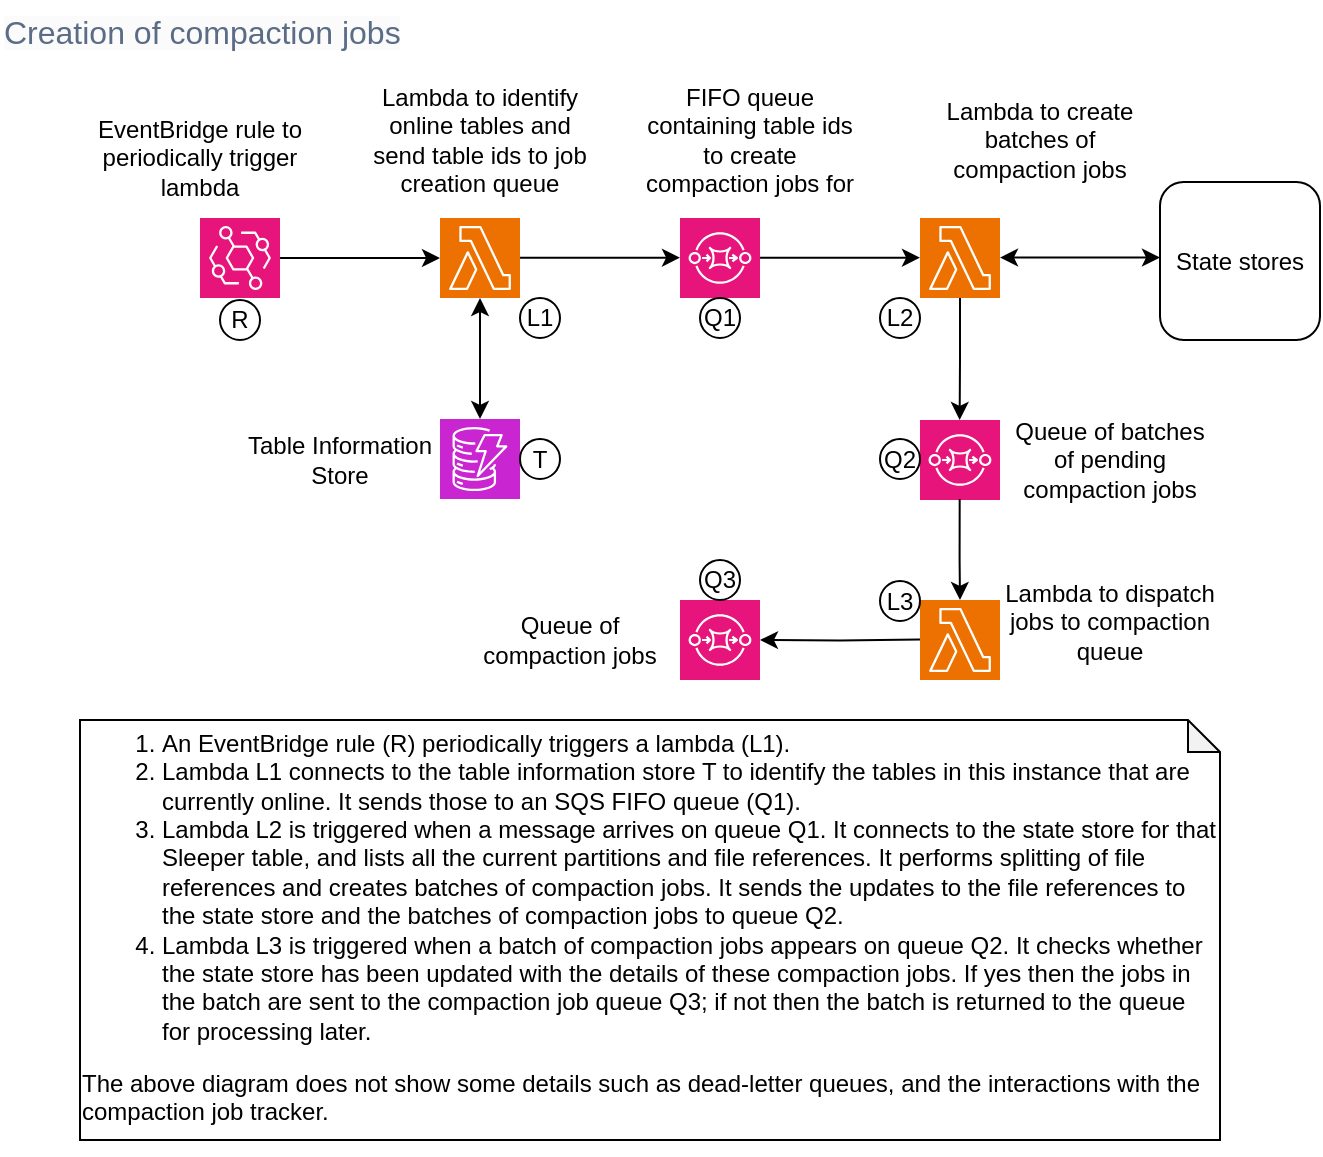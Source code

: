 <mxfile version="26.1.1">
  <diagram name="Page-1" id="bR9HOR6jf02DX5lBVoME">
    <mxGraphModel dx="2074" dy="1196" grid="1" gridSize="10" guides="1" tooltips="1" connect="1" arrows="1" fold="1" page="1" pageScale="1" pageWidth="1169" pageHeight="827" math="0" shadow="0">
      <root>
        <mxCell id="0" />
        <mxCell id="1" parent="0" />
        <mxCell id="IyrwF_sSJSI5K8-rsG6f-1" value="" style="sketch=0;points=[[0,0,0],[0.25,0,0],[0.5,0,0],[0.75,0,0],[1,0,0],[0,1,0],[0.25,1,0],[0.5,1,0],[0.75,1,0],[1,1,0],[0,0.25,0],[0,0.5,0],[0,0.75,0],[1,0.25,0],[1,0.5,0],[1,0.75,0]];outlineConnect=0;fontColor=#232F3E;fillColor=#ED7100;strokeColor=#ffffff;dashed=0;verticalLabelPosition=bottom;verticalAlign=top;align=center;html=1;fontSize=12;fontStyle=0;aspect=fixed;shape=mxgraph.aws4.resourceIcon;resIcon=mxgraph.aws4.lambda;" parent="1" vertex="1">
          <mxGeometry x="360" y="329" width="40" height="40" as="geometry" />
        </mxCell>
        <mxCell id="IyrwF_sSJSI5K8-rsG6f-4" value="" style="sketch=0;points=[[0,0,0],[0.25,0,0],[0.5,0,0],[0.75,0,0],[1,0,0],[0,1,0],[0.25,1,0],[0.5,1,0],[0.75,1,0],[1,1,0],[0,0.25,0],[0,0.5,0],[0,0.75,0],[1,0.25,0],[1,0.5,0],[1,0.75,0]];outlineConnect=0;fontColor=#232F3E;fillColor=#C925D1;strokeColor=#ffffff;dashed=0;verticalLabelPosition=bottom;verticalAlign=top;align=center;html=1;fontSize=12;fontStyle=0;aspect=fixed;shape=mxgraph.aws4.resourceIcon;resIcon=mxgraph.aws4.dynamodb;" parent="1" vertex="1">
          <mxGeometry x="360" y="429.5" width="40" height="40" as="geometry" />
        </mxCell>
        <mxCell id="g8x8Qy_UaAUrV20m9tOx-10" style="edgeStyle=orthogonalEdgeStyle;rounded=0;orthogonalLoop=1;jettySize=auto;html=1;" parent="1" source="IyrwF_sSJSI5K8-rsG6f-9" target="IyrwF_sSJSI5K8-rsG6f-1" edge="1">
          <mxGeometry relative="1" as="geometry" />
        </mxCell>
        <mxCell id="IyrwF_sSJSI5K8-rsG6f-9" value="" style="sketch=0;points=[[0,0,0],[0.25,0,0],[0.5,0,0],[0.75,0,0],[1,0,0],[0,1,0],[0.25,1,0],[0.5,1,0],[0.75,1,0],[1,1,0],[0,0.25,0],[0,0.5,0],[0,0.75,0],[1,0.25,0],[1,0.5,0],[1,0.75,0]];points=[[0,0,0],[0.25,0,0],[0.5,0,0],[0.75,0,0],[1,0,0],[0,1,0],[0.25,1,0],[0.5,1,0],[0.75,1,0],[1,1,0],[0,0.25,0],[0,0.5,0],[0,0.75,0],[1,0.25,0],[1,0.5,0],[1,0.75,0]];outlineConnect=0;fontColor=#232F3E;fillColor=#E7157B;strokeColor=#ffffff;dashed=0;verticalLabelPosition=bottom;verticalAlign=top;align=center;html=1;fontSize=12;fontStyle=0;aspect=fixed;shape=mxgraph.aws4.resourceIcon;resIcon=mxgraph.aws4.eventbridge;" parent="1" vertex="1">
          <mxGeometry x="240" y="329" width="40" height="40" as="geometry" />
        </mxCell>
        <mxCell id="IyrwF_sSJSI5K8-rsG6f-18" value="EventBridge rule to periodically trigger lambda" style="text;html=1;strokeColor=none;fillColor=none;align=center;verticalAlign=middle;whiteSpace=wrap;rounded=0;" parent="1" vertex="1">
          <mxGeometry x="180" y="279" width="120" height="40" as="geometry" />
        </mxCell>
        <mxCell id="IyrwF_sSJSI5K8-rsG6f-19" value="Lambda to identify online tables and send table ids to job creation queue" style="text;html=1;strokeColor=none;fillColor=none;align=center;verticalAlign=middle;whiteSpace=wrap;rounded=0;" parent="1" vertex="1">
          <mxGeometry x="325" y="260" width="110" height="59" as="geometry" />
        </mxCell>
        <mxCell id="g8x8Qy_UaAUrV20m9tOx-2" value="" style="endArrow=classic;html=1;rounded=0;exitX=0.5;exitY=0;exitDx=0;exitDy=0;exitPerimeter=0;entryX=0.5;entryY=1;entryDx=0;entryDy=0;entryPerimeter=0;edgeStyle=orthogonalEdgeStyle;startArrow=classic;startFill=1;" parent="1" source="IyrwF_sSJSI5K8-rsG6f-4" target="IyrwF_sSJSI5K8-rsG6f-1" edge="1">
          <mxGeometry width="50" height="50" relative="1" as="geometry">
            <mxPoint x="490" y="400" as="sourcePoint" />
            <mxPoint x="540" y="350" as="targetPoint" />
          </mxGeometry>
        </mxCell>
        <mxCell id="8lTLG8cXME6h-0I4ITZz-22" value="&lt;ol&gt;&lt;li style=&quot;text-align: left;&quot;&gt;An EventBridge rule (R) periodically triggers a lambda (L1).&lt;/li&gt;&lt;li style=&quot;text-align: left;&quot;&gt;Lambda L1 connects to the table information store T to identify the tables in this instance that are currently online. It sends those to an SQS FIFO queue (Q1).&lt;/li&gt;&lt;li style=&quot;text-align: left;&quot;&gt;Lambda L2 is triggered when a message arrives on queue Q1. It connects to the state store for that Sleeper table, and lists all the current partitions and file references. It performs splitting of file references and creates batches of compaction jobs. It sends the updates to the file references to the state store and the batches of compaction jobs to queue Q2.&lt;/li&gt;&lt;li style=&quot;text-align: left;&quot;&gt;Lambda L3 is triggered when a batch of compaction jobs appears on queue Q2. It checks whether the state store has been updated with the details of these compaction jobs. If yes then the jobs in the batch are sent to the compaction job queue Q3; if not then the batch is returned to the queue for processing later.&lt;/li&gt;&lt;/ol&gt;&lt;div style=&quot;text-align: left;&quot;&gt;The above diagram does not show some details such as dead-letter queues, and the interactions with the compaction job tracker.&lt;/div&gt;&lt;div&gt;&lt;br&gt;&lt;/div&gt;" style="shape=note;whiteSpace=wrap;html=1;backgroundOutline=1;darkOpacity=0.05;fontSize=12;size=16;" parent="1" vertex="1">
          <mxGeometry x="180" y="580" width="570" height="210" as="geometry" />
        </mxCell>
        <mxCell id="BI4qkSBktyaM1zWKE75I-1" value="" style="sketch=0;points=[[0,0,0],[0.25,0,0],[0.5,0,0],[0.75,0,0],[1,0,0],[0,1,0],[0.25,1,0],[0.5,1,0],[0.75,1,0],[1,1,0],[0,0.25,0],[0,0.5,0],[0,0.75,0],[1,0.25,0],[1,0.5,0],[1,0.75,0]];outlineConnect=0;fontColor=#232F3E;fillColor=#E7157B;strokeColor=#ffffff;dashed=0;verticalLabelPosition=bottom;verticalAlign=top;align=center;html=1;fontSize=12;fontStyle=0;aspect=fixed;shape=mxgraph.aws4.resourceIcon;resIcon=mxgraph.aws4.sqs;" parent="1" vertex="1">
          <mxGeometry x="480" y="329" width="40" height="40" as="geometry" />
        </mxCell>
        <mxCell id="BI4qkSBktyaM1zWKE75I-2" style="edgeStyle=orthogonalEdgeStyle;rounded=0;orthogonalLoop=1;jettySize=auto;html=1;" parent="1" edge="1">
          <mxGeometry relative="1" as="geometry">
            <mxPoint x="400" y="348.83" as="sourcePoint" />
            <mxPoint x="480" y="348.83" as="targetPoint" />
          </mxGeometry>
        </mxCell>
        <mxCell id="BI4qkSBktyaM1zWKE75I-3" value="FIFO queue containing table ids to create compaction jobs for" style="text;html=1;strokeColor=none;fillColor=none;align=center;verticalAlign=middle;whiteSpace=wrap;rounded=0;" parent="1" vertex="1">
          <mxGeometry x="460" y="260" width="110" height="59" as="geometry" />
        </mxCell>
        <mxCell id="BI4qkSBktyaM1zWKE75I-4" value="" style="sketch=0;points=[[0,0,0],[0.25,0,0],[0.5,0,0],[0.75,0,0],[1,0,0],[0,1,0],[0.25,1,0],[0.5,1,0],[0.75,1,0],[1,1,0],[0,0.25,0],[0,0.5,0],[0,0.75,0],[1,0.25,0],[1,0.5,0],[1,0.75,0]];outlineConnect=0;fontColor=#232F3E;fillColor=#ED7100;strokeColor=#ffffff;dashed=0;verticalLabelPosition=bottom;verticalAlign=top;align=center;html=1;fontSize=12;fontStyle=0;aspect=fixed;shape=mxgraph.aws4.resourceIcon;resIcon=mxgraph.aws4.lambda;" parent="1" vertex="1">
          <mxGeometry x="600" y="329" width="40" height="40" as="geometry" />
        </mxCell>
        <mxCell id="BI4qkSBktyaM1zWKE75I-5" style="edgeStyle=orthogonalEdgeStyle;rounded=0;orthogonalLoop=1;jettySize=auto;html=1;" parent="1" edge="1">
          <mxGeometry relative="1" as="geometry">
            <mxPoint x="520" y="348.83" as="sourcePoint" />
            <mxPoint x="600" y="348.83" as="targetPoint" />
          </mxGeometry>
        </mxCell>
        <mxCell id="BI4qkSBktyaM1zWKE75I-6" value="Lambda to create batches of compaction jobs" style="text;html=1;strokeColor=none;fillColor=none;align=center;verticalAlign=middle;whiteSpace=wrap;rounded=0;" parent="1" vertex="1">
          <mxGeometry x="605" y="260" width="110" height="59" as="geometry" />
        </mxCell>
        <mxCell id="BI4qkSBktyaM1zWKE75I-7" value="" style="sketch=0;points=[[0,0,0],[0.25,0,0],[0.5,0,0],[0.75,0,0],[1,0,0],[0,1,0],[0.25,1,0],[0.5,1,0],[0.75,1,0],[1,1,0],[0,0.25,0],[0,0.5,0],[0,0.75,0],[1,0.25,0],[1,0.5,0],[1,0.75,0]];outlineConnect=0;fontColor=#232F3E;fillColor=#E7157B;strokeColor=#ffffff;dashed=0;verticalLabelPosition=bottom;verticalAlign=top;align=center;html=1;fontSize=12;fontStyle=0;aspect=fixed;shape=mxgraph.aws4.resourceIcon;resIcon=mxgraph.aws4.sqs;" parent="1" vertex="1">
          <mxGeometry x="600" y="430" width="40" height="40" as="geometry" />
        </mxCell>
        <mxCell id="BI4qkSBktyaM1zWKE75I-9" style="rounded=0;orthogonalLoop=1;jettySize=auto;html=1;entryX=0.5;entryY=1;entryDx=0;entryDy=0;entryPerimeter=0;edgeStyle=orthogonalEdgeStyle;exitX=0.5;exitY=1;exitDx=0;exitDy=0;exitPerimeter=0;" parent="1" source="BI4qkSBktyaM1zWKE75I-4" edge="1">
          <mxGeometry relative="1" as="geometry">
            <mxPoint x="619.83" y="500" as="sourcePoint" />
            <mxPoint x="619.83" y="430" as="targetPoint" />
          </mxGeometry>
        </mxCell>
        <mxCell id="BI4qkSBktyaM1zWKE75I-10" value="Queue of batches of pending compaction jobs" style="text;html=1;strokeColor=none;fillColor=none;align=center;verticalAlign=middle;whiteSpace=wrap;rounded=0;" parent="1" vertex="1">
          <mxGeometry x="640" y="420" width="110" height="59" as="geometry" />
        </mxCell>
        <mxCell id="BI4qkSBktyaM1zWKE75I-11" value="Table Information Store" style="text;html=1;strokeColor=none;fillColor=none;align=center;verticalAlign=middle;whiteSpace=wrap;rounded=0;" parent="1" vertex="1">
          <mxGeometry x="250" y="430" width="120" height="40" as="geometry" />
        </mxCell>
        <mxCell id="BI4qkSBktyaM1zWKE75I-12" style="rounded=0;orthogonalLoop=1;jettySize=auto;html=1;edgeStyle=orthogonalEdgeStyle;exitX=0.5;exitY=1;exitDx=0;exitDy=0;exitPerimeter=0;" parent="1" edge="1">
          <mxGeometry relative="1" as="geometry">
            <mxPoint x="619.84" y="469.5" as="sourcePoint" />
            <mxPoint x="620" y="520" as="targetPoint" />
            <Array as="points">
              <mxPoint x="620" y="500" />
              <mxPoint x="620" y="500" />
            </Array>
          </mxGeometry>
        </mxCell>
        <mxCell id="BI4qkSBktyaM1zWKE75I-13" value="" style="sketch=0;points=[[0,0,0],[0.25,0,0],[0.5,0,0],[0.75,0,0],[1,0,0],[0,1,0],[0.25,1,0],[0.5,1,0],[0.75,1,0],[1,1,0],[0,0.25,0],[0,0.5,0],[0,0.75,0],[1,0.25,0],[1,0.5,0],[1,0.75,0]];outlineConnect=0;fontColor=#232F3E;fillColor=#ED7100;strokeColor=#ffffff;dashed=0;verticalLabelPosition=bottom;verticalAlign=top;align=center;html=1;fontSize=12;fontStyle=0;aspect=fixed;shape=mxgraph.aws4.resourceIcon;resIcon=mxgraph.aws4.lambda;" parent="1" vertex="1">
          <mxGeometry x="600" y="520" width="40" height="40" as="geometry" />
        </mxCell>
        <mxCell id="BI4qkSBktyaM1zWKE75I-14" value="Lambda to dispatch jobs to compaction queue" style="text;html=1;strokeColor=none;fillColor=none;align=center;verticalAlign=middle;whiteSpace=wrap;rounded=0;" parent="1" vertex="1">
          <mxGeometry x="640" y="501" width="110" height="59" as="geometry" />
        </mxCell>
        <mxCell id="BI4qkSBktyaM1zWKE75I-15" value="" style="sketch=0;points=[[0,0,0],[0.25,0,0],[0.5,0,0],[0.75,0,0],[1,0,0],[0,1,0],[0.25,1,0],[0.5,1,0],[0.75,1,0],[1,1,0],[0,0.25,0],[0,0.5,0],[0,0.75,0],[1,0.25,0],[1,0.5,0],[1,0.75,0]];outlineConnect=0;fontColor=#232F3E;fillColor=#E7157B;strokeColor=#ffffff;dashed=0;verticalLabelPosition=bottom;verticalAlign=top;align=center;html=1;fontSize=12;fontStyle=0;aspect=fixed;shape=mxgraph.aws4.resourceIcon;resIcon=mxgraph.aws4.sqs;" parent="1" vertex="1">
          <mxGeometry x="480" y="520" width="40" height="40" as="geometry" />
        </mxCell>
        <mxCell id="BI4qkSBktyaM1zWKE75I-16" style="edgeStyle=orthogonalEdgeStyle;rounded=0;orthogonalLoop=1;jettySize=auto;html=1;entryX=1;entryY=0.5;entryDx=0;entryDy=0;entryPerimeter=0;" parent="1" target="BI4qkSBktyaM1zWKE75I-15" edge="1">
          <mxGeometry relative="1" as="geometry">
            <mxPoint x="600" y="539.76" as="sourcePoint" />
            <mxPoint x="680" y="539.76" as="targetPoint" />
          </mxGeometry>
        </mxCell>
        <mxCell id="BI4qkSBktyaM1zWKE75I-17" value="R" style="ellipse;whiteSpace=wrap;html=1;" parent="1" vertex="1">
          <mxGeometry x="250" y="370" width="20" height="20" as="geometry" />
        </mxCell>
        <mxCell id="BI4qkSBktyaM1zWKE75I-18" value="Queue of compaction jobs" style="text;html=1;strokeColor=none;fillColor=none;align=center;verticalAlign=middle;whiteSpace=wrap;rounded=0;" parent="1" vertex="1">
          <mxGeometry x="370" y="510.5" width="110" height="59" as="geometry" />
        </mxCell>
        <mxCell id="BI4qkSBktyaM1zWKE75I-19" value="&lt;span style=&quot;color: rgb(90, 108, 134); font-family: Helvetica; font-size: 16px; font-style: normal; font-variant-ligatures: normal; font-variant-caps: normal; font-weight: 400; letter-spacing: normal; orphans: 2; text-align: left; text-indent: 0px; text-transform: none; widows: 2; word-spacing: 0px; -webkit-text-stroke-width: 0px; white-space: normal; background-color: rgb(251, 251, 251); text-decoration-thickness: initial; text-decoration-style: initial; text-decoration-color: initial; display: inline !important; float: none;&quot;&gt;Creation of compaction jobs&lt;/span&gt;" style="text;whiteSpace=wrap;html=1;" parent="1" vertex="1">
          <mxGeometry x="140" y="220" width="210" height="40" as="geometry" />
        </mxCell>
        <mxCell id="BI4qkSBktyaM1zWKE75I-20" value="State stores" style="rounded=1;whiteSpace=wrap;html=1;" parent="1" vertex="1">
          <mxGeometry x="720" y="311" width="80" height="79" as="geometry" />
        </mxCell>
        <mxCell id="BI4qkSBktyaM1zWKE75I-21" value="L1" style="ellipse;whiteSpace=wrap;html=1;" parent="1" vertex="1">
          <mxGeometry x="400" y="369" width="20" height="20" as="geometry" />
        </mxCell>
        <mxCell id="BI4qkSBktyaM1zWKE75I-22" value="Q1" style="ellipse;whiteSpace=wrap;html=1;" parent="1" vertex="1">
          <mxGeometry x="490" y="369" width="20" height="20" as="geometry" />
        </mxCell>
        <mxCell id="BI4qkSBktyaM1zWKE75I-23" value="L2" style="ellipse;whiteSpace=wrap;html=1;" parent="1" vertex="1">
          <mxGeometry x="580" y="369" width="20" height="20" as="geometry" />
        </mxCell>
        <mxCell id="BI4qkSBktyaM1zWKE75I-24" value="Q2" style="ellipse;whiteSpace=wrap;html=1;" parent="1" vertex="1">
          <mxGeometry x="580" y="439.5" width="20" height="20" as="geometry" />
        </mxCell>
        <mxCell id="BI4qkSBktyaM1zWKE75I-25" value="L3" style="ellipse;whiteSpace=wrap;html=1;" parent="1" vertex="1">
          <mxGeometry x="580" y="510.5" width="20" height="20" as="geometry" />
        </mxCell>
        <mxCell id="BI4qkSBktyaM1zWKE75I-28" style="rounded=0;orthogonalLoop=1;jettySize=auto;html=1;startArrow=classic;startFill=1;" parent="1" edge="1">
          <mxGeometry relative="1" as="geometry">
            <mxPoint x="720" y="348.76" as="sourcePoint" />
            <mxPoint x="640" y="348.76" as="targetPoint" />
          </mxGeometry>
        </mxCell>
        <mxCell id="BI4qkSBktyaM1zWKE75I-26" value="Q3" style="ellipse;whiteSpace=wrap;html=1;" parent="1" vertex="1">
          <mxGeometry x="490" y="500" width="20" height="20" as="geometry" />
        </mxCell>
        <mxCell id="BI4qkSBktyaM1zWKE75I-29" value="T" style="ellipse;whiteSpace=wrap;html=1;" parent="1" vertex="1">
          <mxGeometry x="400" y="439.5" width="20" height="20" as="geometry" />
        </mxCell>
      </root>
    </mxGraphModel>
  </diagram>
</mxfile>
